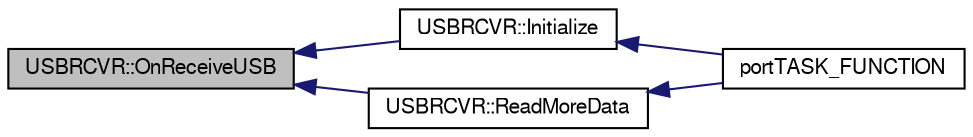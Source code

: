digraph G
{
  bgcolor="transparent";
  edge [fontname="FreeSans",fontsize=10,labelfontname="FreeSans",labelfontsize=10];
  node [fontname="FreeSans",fontsize=10,shape=record];
  rankdir=LR;
  Node1 [label="USBRCVR::OnReceiveUSB",height=0.2,width=0.4,color="black", fillcolor="grey75", style="filled" fontcolor="black"];
  Node1 -> Node2 [dir=back,color="midnightblue",fontsize=10,style="solid",fontname="FreeSans"];
  Node2 [label="USBRCVR::Initialize",height=0.2,width=0.4,color="black",URL="$class_u_s_b_r_c_v_r.html#5b07e0cb5d3512ecd929fb3592db2658"];
  Node2 -> Node3 [dir=back,color="midnightblue",fontsize=10,style="solid",fontname="FreeSans"];
  Node3 [label="portTASK_FUNCTION",height=0.2,width=0.4,color="black",URL="$usb_tasks_8cpp.html#bf532eb4d4d55d51477ea9534ab711ca"];
  Node1 -> Node4 [dir=back,color="midnightblue",fontsize=10,style="solid",fontname="FreeSans"];
  Node4 [label="USBRCVR::ReadMoreData",height=0.2,width=0.4,color="black",URL="$class_u_s_b_r_c_v_r.html#aa847e4e71760b636d2890a3521febc3"];
  Node4 -> Node3 [dir=back,color="midnightblue",fontsize=10,style="solid",fontname="FreeSans"];
}
